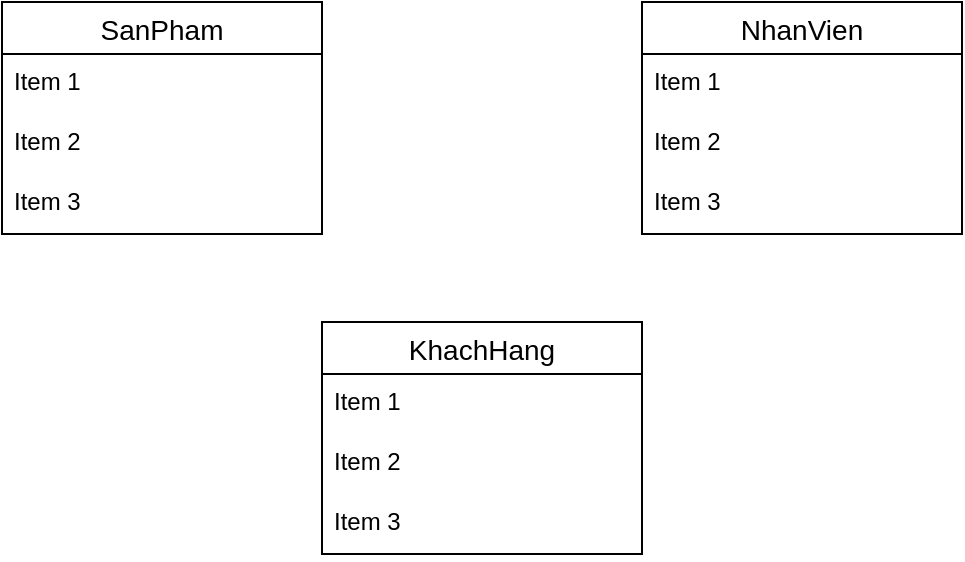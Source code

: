 <mxfile version="15.8.7" type="device"><diagram id="EVMcfRyq3tiRmZQSGh5y" name="Page-1"><mxGraphModel dx="813" dy="490" grid="1" gridSize="10" guides="1" tooltips="1" connect="1" arrows="1" fold="1" page="1" pageScale="1" pageWidth="850" pageHeight="1100" math="0" shadow="0"><root><mxCell id="0"/><mxCell id="1" parent="0"/><mxCell id="u-z-MHAH-wpr4KC4J1fU-18" value="SanPham" style="swimlane;fontStyle=0;childLayout=stackLayout;horizontal=1;startSize=26;horizontalStack=0;resizeParent=1;resizeParentMax=0;resizeLast=0;collapsible=1;marginBottom=0;align=center;fontSize=14;" vertex="1" parent="1"><mxGeometry x="170" y="320" width="160" height="116" as="geometry"/></mxCell><mxCell id="u-z-MHAH-wpr4KC4J1fU-19" value="Item 1" style="text;strokeColor=none;fillColor=none;spacingLeft=4;spacingRight=4;overflow=hidden;rotatable=0;points=[[0,0.5],[1,0.5]];portConstraint=eastwest;fontSize=12;" vertex="1" parent="u-z-MHAH-wpr4KC4J1fU-18"><mxGeometry y="26" width="160" height="30" as="geometry"/></mxCell><mxCell id="u-z-MHAH-wpr4KC4J1fU-20" value="Item 2" style="text;strokeColor=none;fillColor=none;spacingLeft=4;spacingRight=4;overflow=hidden;rotatable=0;points=[[0,0.5],[1,0.5]];portConstraint=eastwest;fontSize=12;" vertex="1" parent="u-z-MHAH-wpr4KC4J1fU-18"><mxGeometry y="56" width="160" height="30" as="geometry"/></mxCell><mxCell id="u-z-MHAH-wpr4KC4J1fU-21" value="Item 3" style="text;strokeColor=none;fillColor=none;spacingLeft=4;spacingRight=4;overflow=hidden;rotatable=0;points=[[0,0.5],[1,0.5]];portConstraint=eastwest;fontSize=12;" vertex="1" parent="u-z-MHAH-wpr4KC4J1fU-18"><mxGeometry y="86" width="160" height="30" as="geometry"/></mxCell><mxCell id="u-z-MHAH-wpr4KC4J1fU-22" value="NhanVien" style="swimlane;fontStyle=0;childLayout=stackLayout;horizontal=1;startSize=26;horizontalStack=0;resizeParent=1;resizeParentMax=0;resizeLast=0;collapsible=1;marginBottom=0;align=center;fontSize=14;" vertex="1" parent="1"><mxGeometry x="490" y="320" width="160" height="116" as="geometry"/></mxCell><mxCell id="u-z-MHAH-wpr4KC4J1fU-23" value="Item 1" style="text;strokeColor=none;fillColor=none;spacingLeft=4;spacingRight=4;overflow=hidden;rotatable=0;points=[[0,0.5],[1,0.5]];portConstraint=eastwest;fontSize=12;" vertex="1" parent="u-z-MHAH-wpr4KC4J1fU-22"><mxGeometry y="26" width="160" height="30" as="geometry"/></mxCell><mxCell id="u-z-MHAH-wpr4KC4J1fU-24" value="Item 2" style="text;strokeColor=none;fillColor=none;spacingLeft=4;spacingRight=4;overflow=hidden;rotatable=0;points=[[0,0.5],[1,0.5]];portConstraint=eastwest;fontSize=12;" vertex="1" parent="u-z-MHAH-wpr4KC4J1fU-22"><mxGeometry y="56" width="160" height="30" as="geometry"/></mxCell><mxCell id="u-z-MHAH-wpr4KC4J1fU-25" value="Item 3" style="text;strokeColor=none;fillColor=none;spacingLeft=4;spacingRight=4;overflow=hidden;rotatable=0;points=[[0,0.5],[1,0.5]];portConstraint=eastwest;fontSize=12;" vertex="1" parent="u-z-MHAH-wpr4KC4J1fU-22"><mxGeometry y="86" width="160" height="30" as="geometry"/></mxCell><mxCell id="u-z-MHAH-wpr4KC4J1fU-26" value="KhachHang" style="swimlane;fontStyle=0;childLayout=stackLayout;horizontal=1;startSize=26;horizontalStack=0;resizeParent=1;resizeParentMax=0;resizeLast=0;collapsible=1;marginBottom=0;align=center;fontSize=14;" vertex="1" parent="1"><mxGeometry x="330" y="480" width="160" height="116" as="geometry"/></mxCell><mxCell id="u-z-MHAH-wpr4KC4J1fU-27" value="Item 1" style="text;strokeColor=none;fillColor=none;spacingLeft=4;spacingRight=4;overflow=hidden;rotatable=0;points=[[0,0.5],[1,0.5]];portConstraint=eastwest;fontSize=12;" vertex="1" parent="u-z-MHAH-wpr4KC4J1fU-26"><mxGeometry y="26" width="160" height="30" as="geometry"/></mxCell><mxCell id="u-z-MHAH-wpr4KC4J1fU-28" value="Item 2" style="text;strokeColor=none;fillColor=none;spacingLeft=4;spacingRight=4;overflow=hidden;rotatable=0;points=[[0,0.5],[1,0.5]];portConstraint=eastwest;fontSize=12;" vertex="1" parent="u-z-MHAH-wpr4KC4J1fU-26"><mxGeometry y="56" width="160" height="30" as="geometry"/></mxCell><mxCell id="u-z-MHAH-wpr4KC4J1fU-29" value="Item 3" style="text;strokeColor=none;fillColor=none;spacingLeft=4;spacingRight=4;overflow=hidden;rotatable=0;points=[[0,0.5],[1,0.5]];portConstraint=eastwest;fontSize=12;" vertex="1" parent="u-z-MHAH-wpr4KC4J1fU-26"><mxGeometry y="86" width="160" height="30" as="geometry"/></mxCell></root></mxGraphModel></diagram></mxfile>